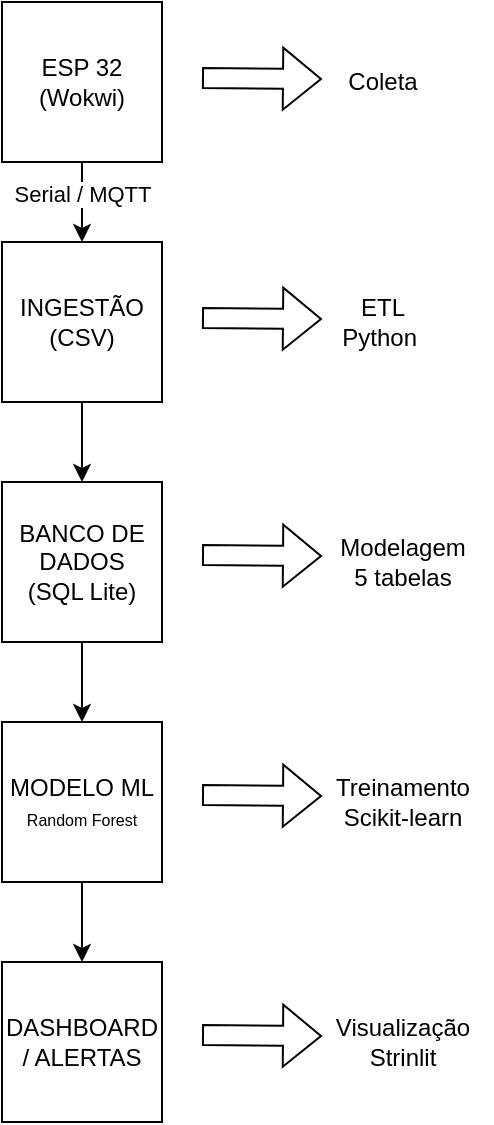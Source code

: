 <mxfile version="28.2.5">
  <diagram name="Page-1" id="UubyrXoehO77FFkc9Iub">
    <mxGraphModel dx="1042" dy="608" grid="1" gridSize="10" guides="1" tooltips="1" connect="1" arrows="1" fold="1" page="1" pageScale="1" pageWidth="850" pageHeight="1100" math="0" shadow="0">
      <root>
        <mxCell id="0" />
        <mxCell id="1" parent="0" />
        <mxCell id="LmsS8vR0q2I3LsJ__Vsn-3" value="" style="edgeStyle=orthogonalEdgeStyle;rounded=0;orthogonalLoop=1;jettySize=auto;html=1;" edge="1" parent="1" source="LmsS8vR0q2I3LsJ__Vsn-1" target="LmsS8vR0q2I3LsJ__Vsn-2">
          <mxGeometry relative="1" as="geometry" />
        </mxCell>
        <mxCell id="LmsS8vR0q2I3LsJ__Vsn-4" value="Serial / MQTT" style="edgeLabel;html=1;align=center;verticalAlign=middle;resizable=0;points=[];" vertex="1" connectable="0" parent="LmsS8vR0q2I3LsJ__Vsn-3">
          <mxGeometry x="-0.205" relative="1" as="geometry">
            <mxPoint as="offset" />
          </mxGeometry>
        </mxCell>
        <mxCell id="LmsS8vR0q2I3LsJ__Vsn-1" value="ESP 32&lt;div&gt;(Wokwi)&lt;/div&gt;" style="whiteSpace=wrap;html=1;aspect=fixed;" vertex="1" parent="1">
          <mxGeometry x="80" y="40" width="80" height="80" as="geometry" />
        </mxCell>
        <mxCell id="LmsS8vR0q2I3LsJ__Vsn-6" value="" style="edgeStyle=orthogonalEdgeStyle;rounded=0;orthogonalLoop=1;jettySize=auto;html=1;" edge="1" parent="1" source="LmsS8vR0q2I3LsJ__Vsn-2" target="LmsS8vR0q2I3LsJ__Vsn-5">
          <mxGeometry relative="1" as="geometry" />
        </mxCell>
        <mxCell id="LmsS8vR0q2I3LsJ__Vsn-2" value="INGESTÃO&lt;div&gt;(CSV)&lt;/div&gt;" style="whiteSpace=wrap;html=1;aspect=fixed;" vertex="1" parent="1">
          <mxGeometry x="80" y="160" width="80" height="80" as="geometry" />
        </mxCell>
        <mxCell id="LmsS8vR0q2I3LsJ__Vsn-15" value="" style="edgeStyle=orthogonalEdgeStyle;rounded=0;orthogonalLoop=1;jettySize=auto;html=1;" edge="1" parent="1" source="LmsS8vR0q2I3LsJ__Vsn-5" target="LmsS8vR0q2I3LsJ__Vsn-14">
          <mxGeometry relative="1" as="geometry" />
        </mxCell>
        <mxCell id="LmsS8vR0q2I3LsJ__Vsn-5" value="BANCO DE DADOS&lt;div&gt;(SQL Lite)&lt;/div&gt;" style="whiteSpace=wrap;html=1;aspect=fixed;" vertex="1" parent="1">
          <mxGeometry x="80" y="280" width="80" height="80" as="geometry" />
        </mxCell>
        <mxCell id="LmsS8vR0q2I3LsJ__Vsn-7" value="" style="shape=flexArrow;endArrow=classic;html=1;rounded=0;" edge="1" parent="1">
          <mxGeometry width="50" height="50" relative="1" as="geometry">
            <mxPoint x="180" y="78" as="sourcePoint" />
            <mxPoint x="240" y="78.5" as="targetPoint" />
          </mxGeometry>
        </mxCell>
        <mxCell id="LmsS8vR0q2I3LsJ__Vsn-9" value="Coleta" style="text;html=1;align=center;verticalAlign=middle;resizable=0;points=[];autosize=1;strokeColor=none;fillColor=none;" vertex="1" parent="1">
          <mxGeometry x="240" y="65" width="60" height="30" as="geometry" />
        </mxCell>
        <mxCell id="LmsS8vR0q2I3LsJ__Vsn-12" value="" style="shape=flexArrow;endArrow=classic;html=1;rounded=0;" edge="1" parent="1">
          <mxGeometry width="50" height="50" relative="1" as="geometry">
            <mxPoint x="180" y="316.5" as="sourcePoint" />
            <mxPoint x="240" y="317" as="targetPoint" />
          </mxGeometry>
        </mxCell>
        <mxCell id="LmsS8vR0q2I3LsJ__Vsn-13" value="Modelagem&lt;div&gt;5 tabelas&lt;/div&gt;" style="text;html=1;align=center;verticalAlign=middle;resizable=0;points=[];autosize=1;strokeColor=none;fillColor=none;" vertex="1" parent="1">
          <mxGeometry x="235" y="300" width="90" height="40" as="geometry" />
        </mxCell>
        <mxCell id="LmsS8vR0q2I3LsJ__Vsn-19" value="" style="edgeStyle=orthogonalEdgeStyle;rounded=0;orthogonalLoop=1;jettySize=auto;html=1;" edge="1" parent="1" source="LmsS8vR0q2I3LsJ__Vsn-14" target="LmsS8vR0q2I3LsJ__Vsn-18">
          <mxGeometry relative="1" as="geometry" />
        </mxCell>
        <mxCell id="LmsS8vR0q2I3LsJ__Vsn-14" value="MODELO ML&lt;div&gt;&lt;font style=&quot;font-size: 8px;&quot;&gt;Random Forest&lt;/font&gt;&lt;/div&gt;" style="whiteSpace=wrap;html=1;aspect=fixed;" vertex="1" parent="1">
          <mxGeometry x="80" y="400" width="80" height="80" as="geometry" />
        </mxCell>
        <mxCell id="LmsS8vR0q2I3LsJ__Vsn-16" value="" style="shape=flexArrow;endArrow=classic;html=1;rounded=0;" edge="1" parent="1">
          <mxGeometry width="50" height="50" relative="1" as="geometry">
            <mxPoint x="180" y="436.5" as="sourcePoint" />
            <mxPoint x="240" y="437" as="targetPoint" />
          </mxGeometry>
        </mxCell>
        <mxCell id="LmsS8vR0q2I3LsJ__Vsn-17" value="Treinamento&lt;div&gt;Scikit-learn&lt;/div&gt;" style="text;html=1;align=center;verticalAlign=middle;resizable=0;points=[];autosize=1;strokeColor=none;fillColor=none;" vertex="1" parent="1">
          <mxGeometry x="235" y="420" width="90" height="40" as="geometry" />
        </mxCell>
        <mxCell id="LmsS8vR0q2I3LsJ__Vsn-18" value="DASHBOARD / ALERTAS" style="whiteSpace=wrap;html=1;aspect=fixed;" vertex="1" parent="1">
          <mxGeometry x="80" y="520" width="80" height="80" as="geometry" />
        </mxCell>
        <mxCell id="LmsS8vR0q2I3LsJ__Vsn-20" value="" style="shape=flexArrow;endArrow=classic;html=1;rounded=0;" edge="1" parent="1">
          <mxGeometry width="50" height="50" relative="1" as="geometry">
            <mxPoint x="180" y="556.5" as="sourcePoint" />
            <mxPoint x="240" y="557" as="targetPoint" />
          </mxGeometry>
        </mxCell>
        <mxCell id="LmsS8vR0q2I3LsJ__Vsn-21" value="Visualização&lt;div&gt;Strinlit&lt;/div&gt;" style="text;html=1;align=center;verticalAlign=middle;resizable=0;points=[];autosize=1;strokeColor=none;fillColor=none;" vertex="1" parent="1">
          <mxGeometry x="235" y="540" width="90" height="40" as="geometry" />
        </mxCell>
        <mxCell id="LmsS8vR0q2I3LsJ__Vsn-22" value="" style="shape=flexArrow;endArrow=classic;html=1;rounded=0;" edge="1" parent="1">
          <mxGeometry width="50" height="50" relative="1" as="geometry">
            <mxPoint x="180" y="198" as="sourcePoint" />
            <mxPoint x="240" y="198.5" as="targetPoint" />
          </mxGeometry>
        </mxCell>
        <mxCell id="LmsS8vR0q2I3LsJ__Vsn-23" value="&lt;span style=&quot;text-wrap-mode: wrap;&quot;&gt;ETL&lt;/span&gt;&lt;div&gt;&lt;span style=&quot;text-wrap-mode: wrap;&quot;&gt;Python&amp;nbsp;&lt;/span&gt;&lt;/div&gt;" style="text;html=1;align=center;verticalAlign=middle;resizable=0;points=[];autosize=1;strokeColor=none;fillColor=none;" vertex="1" parent="1">
          <mxGeometry x="240" y="180" width="60" height="40" as="geometry" />
        </mxCell>
      </root>
    </mxGraphModel>
  </diagram>
</mxfile>
